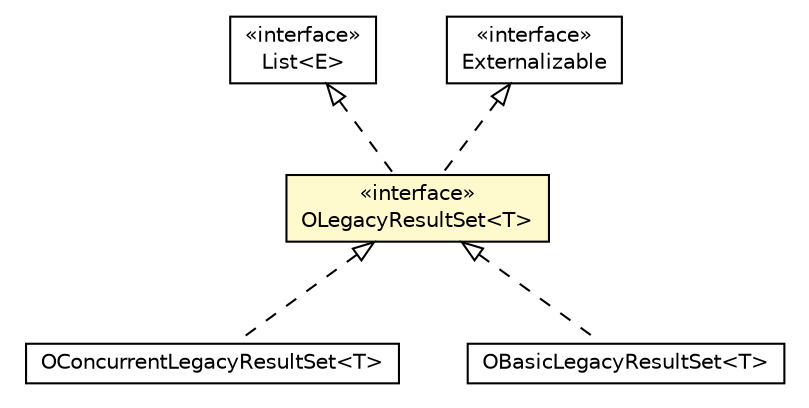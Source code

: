 #!/usr/local/bin/dot
#
# Class diagram 
# Generated by UMLGraph version R5_6-24-gf6e263 (http://www.umlgraph.org/)
#

digraph G {
	edge [fontname="Helvetica",fontsize=10,labelfontname="Helvetica",labelfontsize=10];
	node [fontname="Helvetica",fontsize=10,shape=plaintext];
	nodesep=0.25;
	ranksep=0.5;
	// com.orientechnologies.orient.core.sql.query.OConcurrentLegacyResultSet<T>
	c4122524 [label=<<table title="com.orientechnologies.orient.core.sql.query.OConcurrentLegacyResultSet" border="0" cellborder="1" cellspacing="0" cellpadding="2" port="p" href="./OConcurrentLegacyResultSet.html">
		<tr><td><table border="0" cellspacing="0" cellpadding="1">
<tr><td align="center" balign="center"> OConcurrentLegacyResultSet&lt;T&gt; </td></tr>
		</table></td></tr>
		</table>>, URL="./OConcurrentLegacyResultSet.html", fontname="Helvetica", fontcolor="black", fontsize=10.0];
	// com.orientechnologies.orient.core.sql.query.OLegacyResultSet<T>
	c4122529 [label=<<table title="com.orientechnologies.orient.core.sql.query.OLegacyResultSet" border="0" cellborder="1" cellspacing="0" cellpadding="2" port="p" bgcolor="lemonChiffon" href="./OLegacyResultSet.html">
		<tr><td><table border="0" cellspacing="0" cellpadding="1">
<tr><td align="center" balign="center"> &#171;interface&#187; </td></tr>
<tr><td align="center" balign="center"> OLegacyResultSet&lt;T&gt; </td></tr>
		</table></td></tr>
		</table>>, URL="./OLegacyResultSet.html", fontname="Helvetica", fontcolor="black", fontsize=10.0];
	// com.orientechnologies.orient.core.sql.query.OBasicLegacyResultSet<T>
	c4122530 [label=<<table title="com.orientechnologies.orient.core.sql.query.OBasicLegacyResultSet" border="0" cellborder="1" cellspacing="0" cellpadding="2" port="p" href="./OBasicLegacyResultSet.html">
		<tr><td><table border="0" cellspacing="0" cellpadding="1">
<tr><td align="center" balign="center"> OBasicLegacyResultSet&lt;T&gt; </td></tr>
		</table></td></tr>
		</table>>, URL="./OBasicLegacyResultSet.html", fontname="Helvetica", fontcolor="black", fontsize=10.0];
	//com.orientechnologies.orient.core.sql.query.OConcurrentLegacyResultSet<T> implements com.orientechnologies.orient.core.sql.query.OLegacyResultSet<T>
	c4122529:p -> c4122524:p [dir=back,arrowtail=empty,style=dashed];
	//com.orientechnologies.orient.core.sql.query.OLegacyResultSet<T> implements java.util.List<E>
	c4124183:p -> c4122529:p [dir=back,arrowtail=empty,style=dashed];
	//com.orientechnologies.orient.core.sql.query.OLegacyResultSet<T> implements java.io.Externalizable
	c4124184:p -> c4122529:p [dir=back,arrowtail=empty,style=dashed];
	//com.orientechnologies.orient.core.sql.query.OBasicLegacyResultSet<T> implements com.orientechnologies.orient.core.sql.query.OLegacyResultSet<T>
	c4122529:p -> c4122530:p [dir=back,arrowtail=empty,style=dashed];
	// java.util.List<E>
	c4124183 [label=<<table title="java.util.List" border="0" cellborder="1" cellspacing="0" cellpadding="2" port="p" href="http://java.sun.com/j2se/1.4.2/docs/api/java/util/List.html">
		<tr><td><table border="0" cellspacing="0" cellpadding="1">
<tr><td align="center" balign="center"> &#171;interface&#187; </td></tr>
<tr><td align="center" balign="center"> List&lt;E&gt; </td></tr>
		</table></td></tr>
		</table>>, URL="http://java.sun.com/j2se/1.4.2/docs/api/java/util/List.html", fontname="Helvetica", fontcolor="black", fontsize=10.0];
	// java.io.Externalizable
	c4124184 [label=<<table title="java.io.Externalizable" border="0" cellborder="1" cellspacing="0" cellpadding="2" port="p" href="http://java.sun.com/j2se/1.4.2/docs/api/java/io/Externalizable.html">
		<tr><td><table border="0" cellspacing="0" cellpadding="1">
<tr><td align="center" balign="center"> &#171;interface&#187; </td></tr>
<tr><td align="center" balign="center"> Externalizable </td></tr>
		</table></td></tr>
		</table>>, URL="http://java.sun.com/j2se/1.4.2/docs/api/java/io/Externalizable.html", fontname="Helvetica", fontcolor="black", fontsize=10.0];
}

